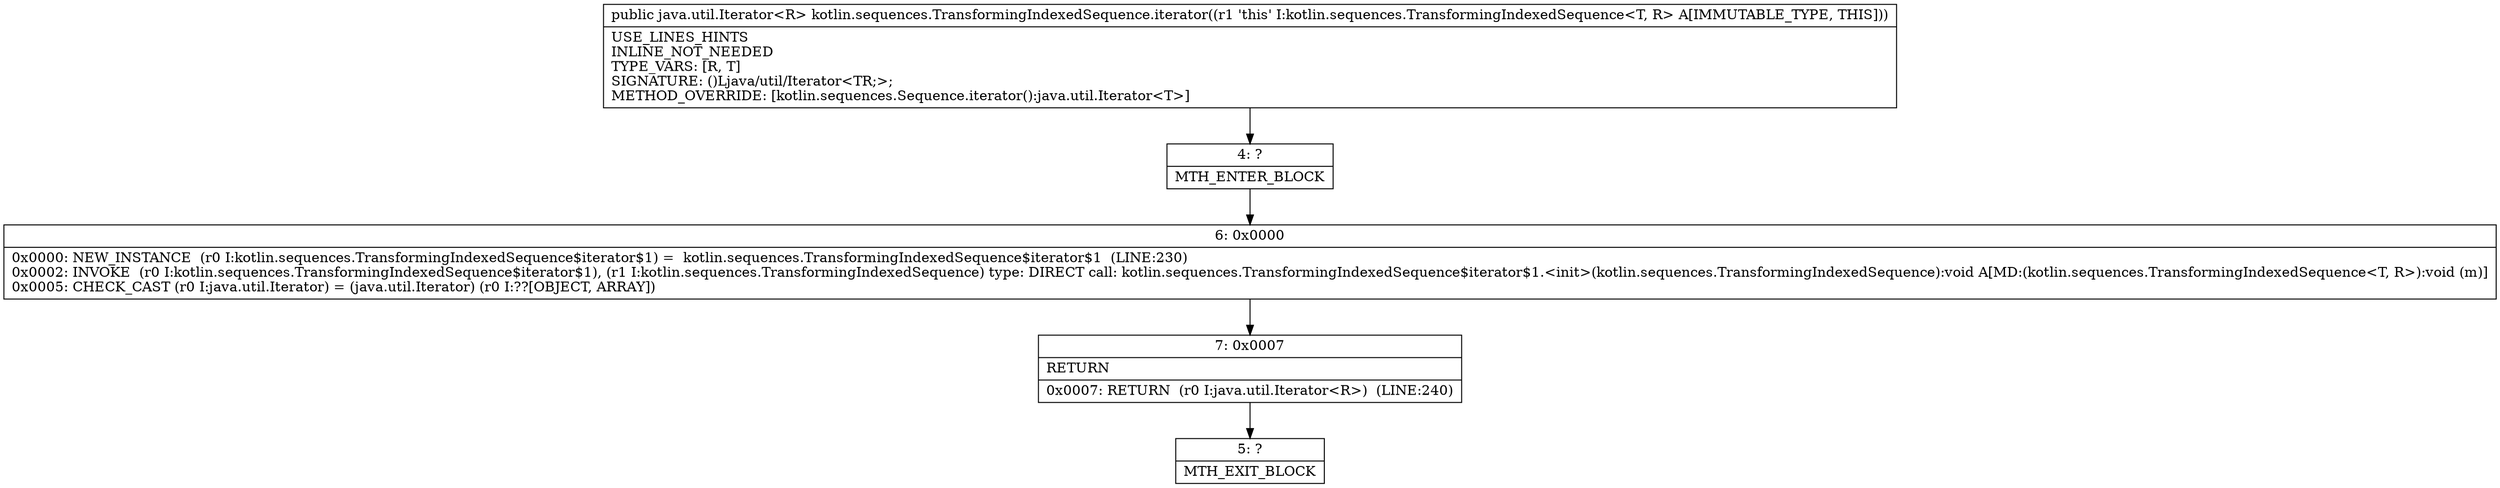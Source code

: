 digraph "CFG forkotlin.sequences.TransformingIndexedSequence.iterator()Ljava\/util\/Iterator;" {
Node_4 [shape=record,label="{4\:\ ?|MTH_ENTER_BLOCK\l}"];
Node_6 [shape=record,label="{6\:\ 0x0000|0x0000: NEW_INSTANCE  (r0 I:kotlin.sequences.TransformingIndexedSequence$iterator$1) =  kotlin.sequences.TransformingIndexedSequence$iterator$1  (LINE:230)\l0x0002: INVOKE  (r0 I:kotlin.sequences.TransformingIndexedSequence$iterator$1), (r1 I:kotlin.sequences.TransformingIndexedSequence) type: DIRECT call: kotlin.sequences.TransformingIndexedSequence$iterator$1.\<init\>(kotlin.sequences.TransformingIndexedSequence):void A[MD:(kotlin.sequences.TransformingIndexedSequence\<T, R\>):void (m)]\l0x0005: CHECK_CAST (r0 I:java.util.Iterator) = (java.util.Iterator) (r0 I:??[OBJECT, ARRAY]) \l}"];
Node_7 [shape=record,label="{7\:\ 0x0007|RETURN\l|0x0007: RETURN  (r0 I:java.util.Iterator\<R\>)  (LINE:240)\l}"];
Node_5 [shape=record,label="{5\:\ ?|MTH_EXIT_BLOCK\l}"];
MethodNode[shape=record,label="{public java.util.Iterator\<R\> kotlin.sequences.TransformingIndexedSequence.iterator((r1 'this' I:kotlin.sequences.TransformingIndexedSequence\<T, R\> A[IMMUTABLE_TYPE, THIS]))  | USE_LINES_HINTS\lINLINE_NOT_NEEDED\lTYPE_VARS: [R, T]\lSIGNATURE: ()Ljava\/util\/Iterator\<TR;\>;\lMETHOD_OVERRIDE: [kotlin.sequences.Sequence.iterator():java.util.Iterator\<T\>]\l}"];
MethodNode -> Node_4;Node_4 -> Node_6;
Node_6 -> Node_7;
Node_7 -> Node_5;
}

